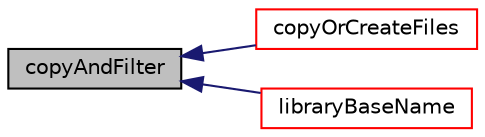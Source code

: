 digraph "copyAndFilter"
{
  bgcolor="transparent";
  edge [fontname="Helvetica",fontsize="10",labelfontname="Helvetica",labelfontsize="10"];
  node [fontname="Helvetica",fontsize="10",shape=record];
  rankdir="LR";
  Node1 [label="copyAndFilter",height=0.2,width=0.4,color="black", fillcolor="grey75", style="filled", fontcolor="black"];
  Node1 -> Node2 [dir="back",color="midnightblue",fontsize="10",style="solid",fontname="Helvetica"];
  Node2 [label="copyOrCreateFiles",height=0.2,width=0.4,color="red",URL="$a00603.html#aafdce80d9c7bfe4288158f3804c5cd53",tooltip="Copy/create files prior to compilation. "];
  Node1 -> Node3 [dir="back",color="midnightblue",fontsize="10",style="solid",fontname="Helvetica"];
  Node3 [label="libraryBaseName",height=0.2,width=0.4,color="red",URL="$a00603.html#a916018c74c652d330ed74ee6881e6af5",tooltip="Return the library basename without leading &#39;lib&#39; or trailing &#39;.so&#39;. "];
}
